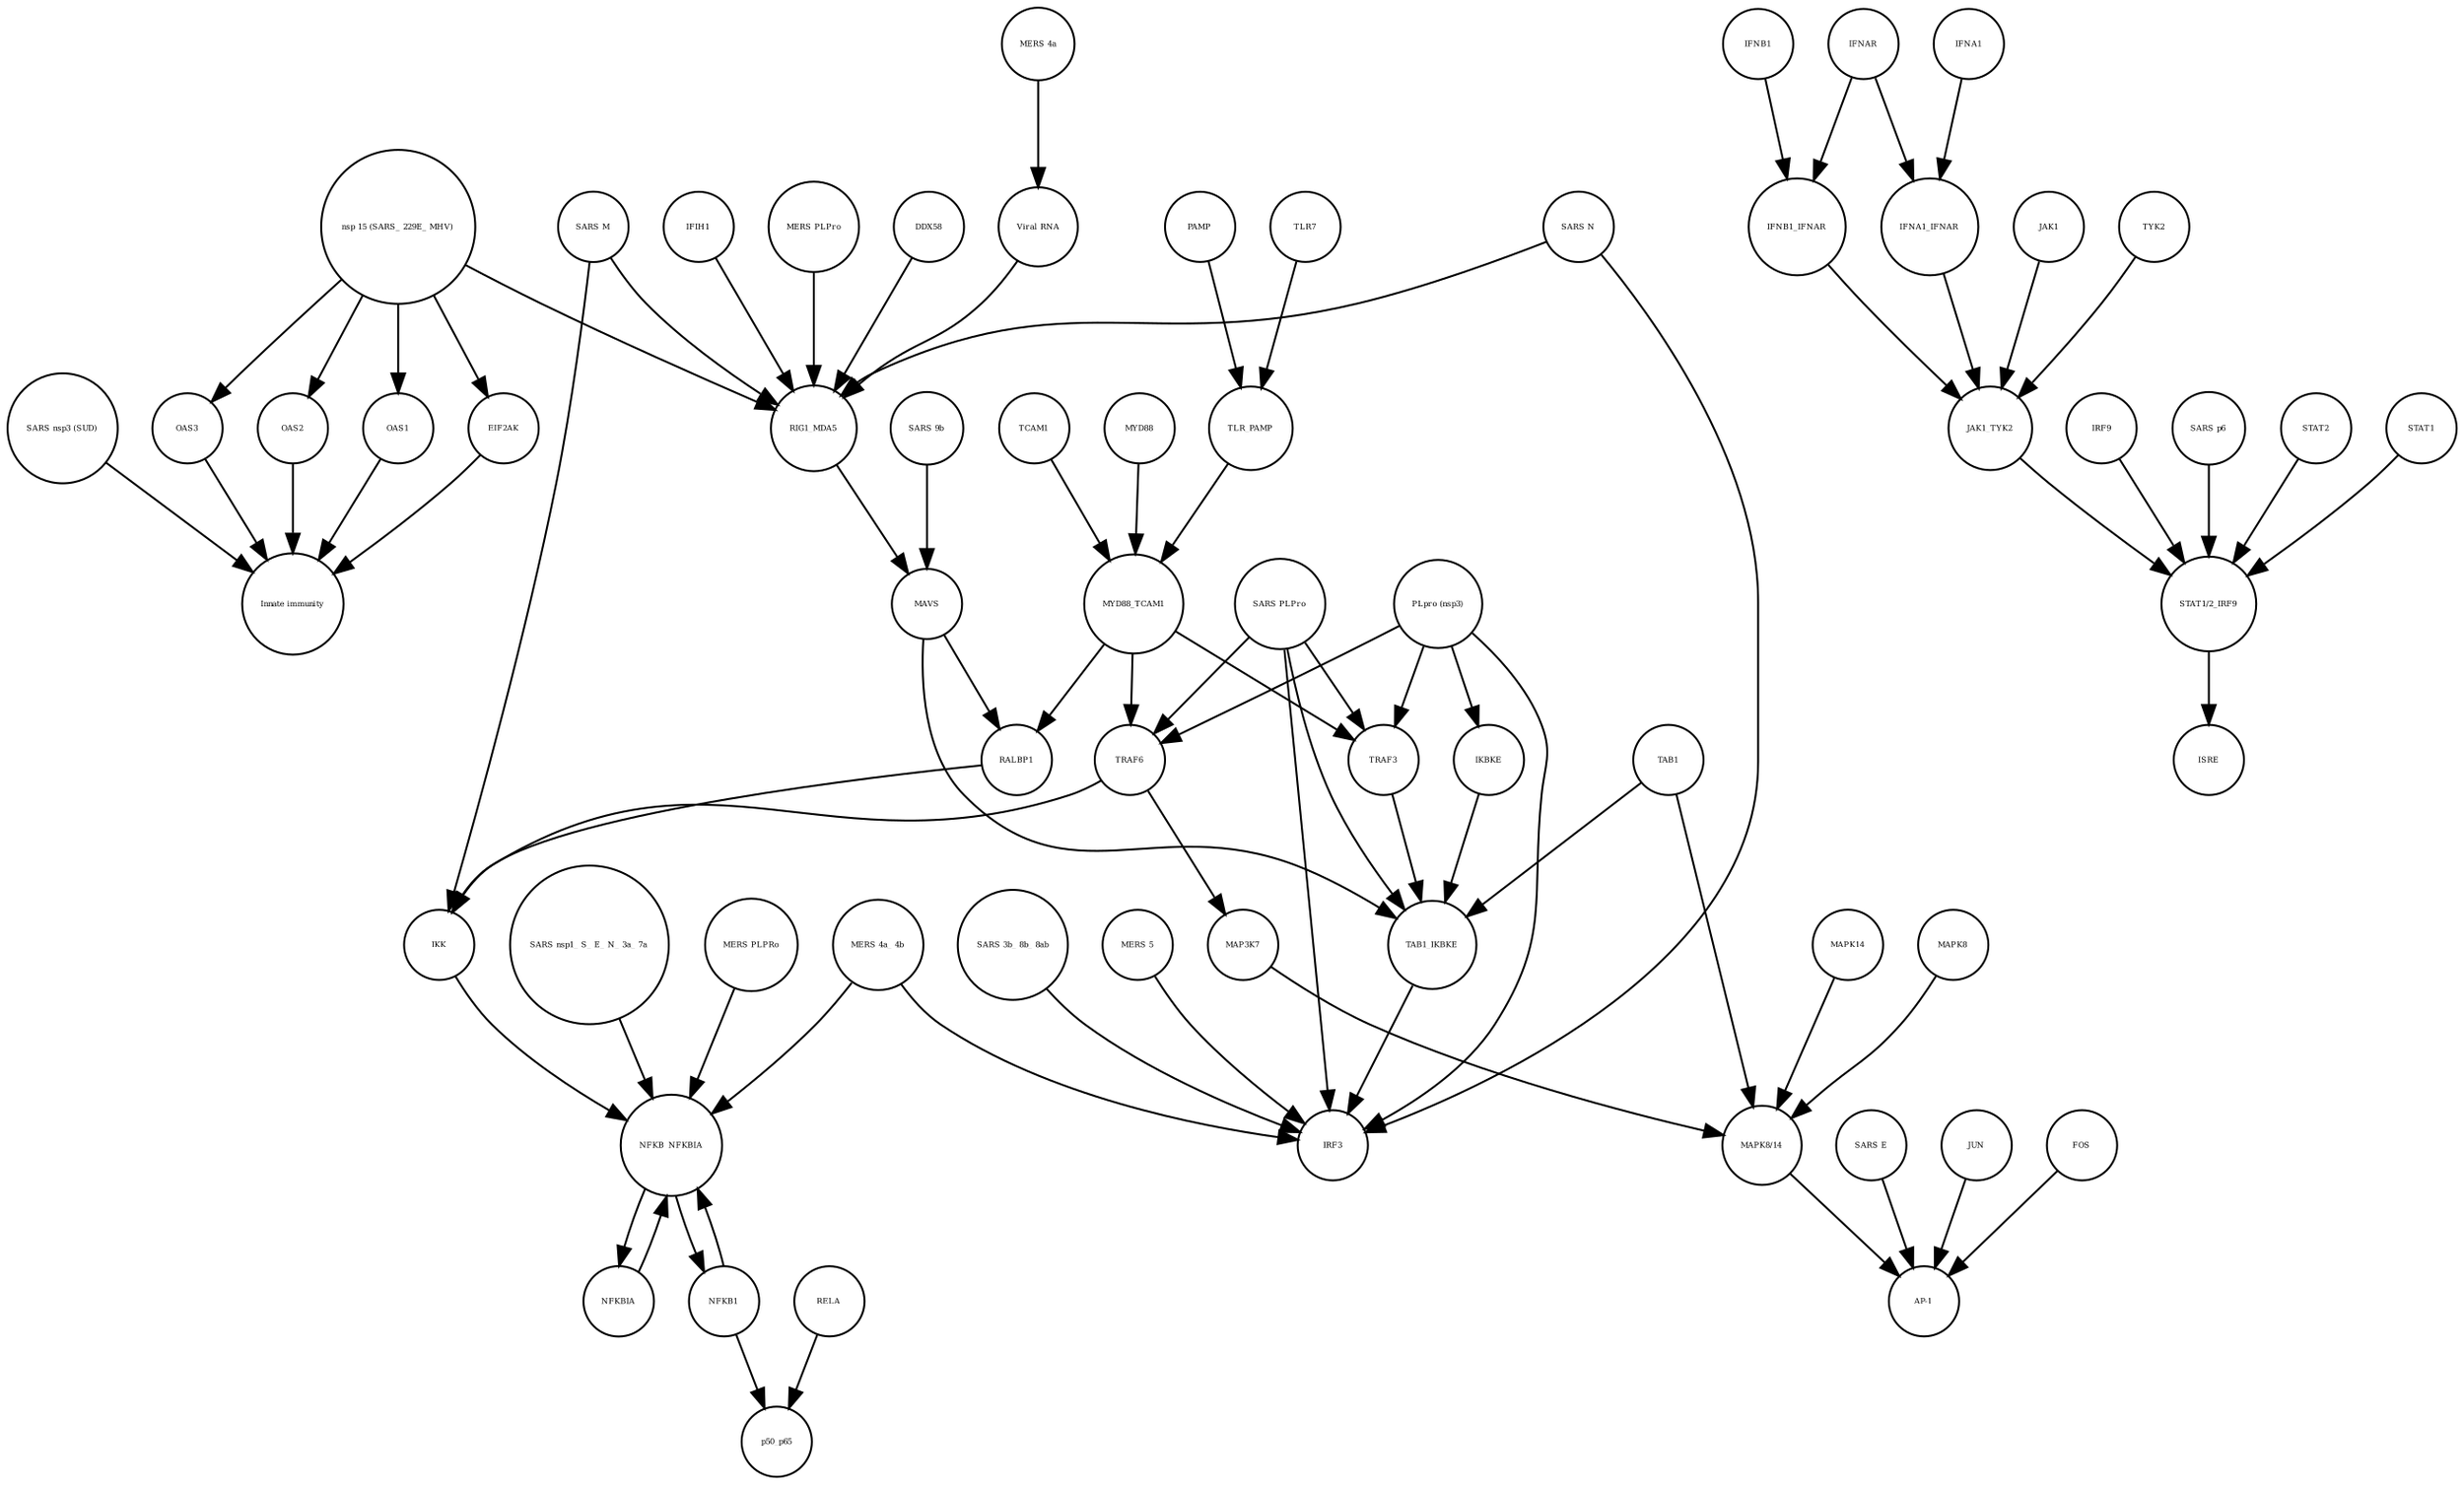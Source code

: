 strict digraph  {
OAS3 [annotation=urn_miriam_pubmed_31226023, bipartite=0, cls=macromolecule, fontsize=4, label=OAS3, shape=circle];
"Innate immunity" [annotation=urn_miriam_pubmed_31226023, bipartite=0, cls=phenotype, fontsize=4, label="Innate immunity", shape=circle];
OAS2 [annotation=urn_miriam_pubmed_31226023, bipartite=0, cls=macromolecule, fontsize=4, label=OAS2, shape=circle];
OAS1 [annotation=urn_miriam_pubmed_31226023, bipartite=0, cls=macromolecule, fontsize=4, label=OAS1, shape=circle];
EIF2AK [annotation=urn_miriam_pubmed_31226023, bipartite=0, cls=macromolecule, fontsize=4, label=EIF2AK, shape=circle];
"SARS nsp3 (SUD)" [annotation=urn_miriam_pubmed_31226023, bipartite=0, cls=macromolecule, fontsize=4, label="SARS nsp3 (SUD)", shape=circle];
"SARS M" [annotation=urn_miriam_pubmed_31226023, bipartite=0, cls=macromolecule, fontsize=4, label="SARS M", shape=circle];
IKBKE [annotation="", bipartite=0, cls=macromolecule, fontsize=4, label=IKBKE, shape=circle];
"AP-1" [annotation="", bipartite=0, cls=complex, fontsize=4, label="AP-1", shape=circle];
"nsp 15 (SARS_ 229E_ MHV)" [annotation=urn_miriam_pubmed_31226023, bipartite=0, cls=macromolecule, fontsize=4, label="nsp 15 (SARS_ 229E_ MHV)", shape=circle];
"SARS E" [annotation=urn_miriam_pubmed_31226023, bipartite=0, cls=macromolecule, fontsize=4, label="SARS E", shape=circle];
"MERS 5" [annotation="", bipartite=0, cls=macromolecule, fontsize=4, label="MERS 5", shape=circle];
TRAF3 [annotation="", bipartite=0, cls=macromolecule, fontsize=4, label=TRAF3, shape=circle];
TLR7 [annotation="", bipartite=0, cls=macromolecule, fontsize=4, label=TLR7, shape=circle];
"MERS 4a" [annotation="", bipartite=0, cls=macromolecule, fontsize=4, label="MERS 4a", shape=circle];
IFNB1 [annotation=urn_miriam_pubmed_24362405, bipartite=0, cls=macromolecule, fontsize=4, label=IFNB1, shape=circle];
"MERS PLPRo" [annotation="", bipartite=0, cls=macromolecule, fontsize=4, label="MERS PLPRo", shape=circle];
DDX58 [annotation="", bipartite=0, cls=macromolecule, fontsize=4, label=DDX58, shape=circle];
"Viral RNA" [annotation="", bipartite=0, cls="simple chemical", fontsize=4, label="Viral RNA", shape=circle];
IFIH1 [annotation="", bipartite=0, cls=macromolecule, fontsize=4, label=IFIH1, shape=circle];
JUN [annotation="", bipartite=0, cls=macromolecule, fontsize=4, label=JUN, shape=circle];
IRF9 [annotation=urn_miriam_pubmed_31226023, bipartite=0, cls=macromolecule, fontsize=4, label=IRF9, shape=circle];
TCAM1 [annotation="", bipartite=0, cls=macromolecule, fontsize=4, label=TCAM1, shape=circle];
"SARS p6" [annotation=urn_miriam_pubmed_31226023, bipartite=0, cls=macromolecule, fontsize=4, label="SARS p6", shape=circle];
IRF3 [annotation="", bipartite=0, cls=macromolecule, fontsize=4, label=IRF3, shape=circle];
TAB1 [annotation="", bipartite=0, cls=macromolecule, fontsize=4, label=TAB1, shape=circle];
"SARS PLPro" [annotation=urn_miriam_pubmed_31226023, bipartite=0, cls=macromolecule, fontsize=4, label="SARS PLPro", shape=circle];
"PLpro (nsp3)" [annotation="", bipartite=0, cls=macromolecule, fontsize=4, label="PLpro (nsp3)", shape=circle];
"SARS nsp1_ S_ E_ N_ 3a_ 7a" [annotation=urn_miriam_pubmed_31226023, bipartite=0, cls=macromolecule, fontsize=4, label="SARS nsp1_ S_ E_ N_ 3a_ 7a", shape=circle];
IFNA1 [annotation="urn_miriam_pubmed_17911435|urn_miriam_pubmed_24362405", bipartite=0, cls=macromolecule, fontsize=4, label=IFNA1, shape=circle];
"STAT1/2_IRF9" [annotation=urn_miriam_pubmed_31226023, bipartite=0, cls=complex, fontsize=4, label="STAT1/2_IRF9", shape=circle];
"SARS 3b_ 8b_ 8ab" [annotation=urn_miriam_pubmed_31226023, bipartite=0, cls=macromolecule, fontsize=4, label="SARS 3b_ 8b_ 8ab", shape=circle];
MAPK8 [annotation="", bipartite=0, cls=macromolecule, fontsize=4, label=MAPK8, shape=circle];
MYD88_TCAM1 [annotation="", bipartite=0, cls=complex, fontsize=4, label=MYD88_TCAM1, shape=circle];
p50_p65 [annotation="", bipartite=0, cls=complex, fontsize=4, label=p50_p65, shape=circle];
"SARS 9b" [annotation=urn_miriam_pubmed_31226023, bipartite=0, cls=macromolecule, fontsize=4, label="SARS 9b", shape=circle];
TLR_PAMP [annotation="", bipartite=0, cls=complex, fontsize=4, label=TLR_PAMP, shape=circle];
RALBP1 [annotation="", bipartite=0, cls=macromolecule, fontsize=4, label=RALBP1, shape=circle];
NFKB_NFKBIA [annotation="", bipartite=0, cls=complex, fontsize=4, label=NFKB_NFKBIA, shape=circle];
MAPK14 [annotation="", bipartite=0, cls=macromolecule, fontsize=4, label=MAPK14, shape=circle];
RELA [annotation="", bipartite=0, cls=macromolecule, fontsize=4, label=RELA, shape=circle];
STAT2 [annotation=urn_miriam_pubmed_31226023, bipartite=0, cls=macromolecule, fontsize=4, label=STAT2, shape=circle];
IFNB1_IFNAR [annotation=urn_miriam_pubmed_31226023, bipartite=0, cls=complex, fontsize=4, label=IFNB1_IFNAR, shape=circle];
MAP3K7 [annotation="", bipartite=0, cls=macromolecule, fontsize=4, label=MAP3K7, shape=circle];
TRAF6 [annotation="", bipartite=0, cls=macromolecule, fontsize=4, label=TRAF6, shape=circle];
"MAPK8/14" [annotation="", bipartite=0, cls=complex, fontsize=4, label="MAPK8/14", shape=circle];
IKK [annotation="", bipartite=0, cls=complex, fontsize=4, label=IKK, shape=circle];
TAB1_IKBKE [annotation="", bipartite=0, cls=complex, fontsize=4, label=TAB1_IKBKE, shape=circle];
RIG1_MDA5 [annotation="", bipartite=0, cls=complex, fontsize=4, label=RIG1_MDA5, shape=circle];
NFKBIA [annotation="", bipartite=0, cls=macromolecule, fontsize=4, label=NFKBIA, shape=circle];
MYD88 [annotation=urn_miriam_pubmed_31226023, bipartite=0, cls=macromolecule, fontsize=4, label=MYD88, shape=circle];
PAMP [annotation="", bipartite=0, cls="simple chemical", fontsize=4, label=PAMP, shape=circle];
JAK1_TYK2 [annotation=urn_miriam_pubmed_31226023, bipartite=0, cls=complex, fontsize=4, label=JAK1_TYK2, shape=circle];
IFNA1_IFNAR [annotation=urn_miriam_pubmed_31226023, bipartite=0, cls=complex, fontsize=4, label=IFNA1_IFNAR, shape=circle];
JAK1 [annotation=urn_miriam_pubmed_31226023, bipartite=0, cls=macromolecule, fontsize=4, label=JAK1, shape=circle];
TYK2 [annotation=urn_miriam_pubmed_31226023, bipartite=0, cls=macromolecule, fontsize=4, label=TYK2, shape=circle];
STAT1 [annotation=urn_miriam_pubmed_31226023, bipartite=0, cls=macromolecule, fontsize=4, label=STAT1, shape=circle];
MAVS [annotation="", bipartite=0, cls=macromolecule, fontsize=4, label=MAVS, shape=circle];
IFNAR [annotation=urn_miriam_pubmed_31226023, bipartite=0, cls=complex, fontsize=4, label=IFNAR, shape=circle];
"SARS N" [annotation="", bipartite=0, cls=macromolecule, fontsize=4, label="SARS N", shape=circle];
"MERS 4a_ 4b" [annotation="", bipartite=0, cls=macromolecule, fontsize=4, label="MERS 4a_ 4b", shape=circle];
ISRE [annotation=urn_miriam_pubmed_31226023, bipartite=0, cls=complex, fontsize=4, label=ISRE, shape=circle];
FOS [annotation="", bipartite=0, cls=macromolecule, fontsize=4, label=FOS, shape=circle];
"MERS PLPro" [annotation="", bipartite=0, cls=macromolecule, fontsize=4, label="MERS PLPro", shape=circle];
NFKB1 [annotation="", bipartite=0, cls=macromolecule, fontsize=4, label=NFKB1, shape=circle];
OAS3 -> "Innate immunity"  [annotation="", interaction_type=stimulation];
OAS2 -> "Innate immunity"  [annotation="", interaction_type=stimulation];
OAS1 -> "Innate immunity"  [annotation="", interaction_type=stimulation];
EIF2AK -> "Innate immunity"  [annotation="", interaction_type=stimulation];
"SARS nsp3 (SUD)" -> "Innate immunity"  [annotation="", interaction_type=inhibition];
"SARS M" -> RIG1_MDA5  [annotation="", interaction_type=inhibition];
"SARS M" -> IKK  [annotation="", interaction_type=inhibition];
IKBKE -> TAB1_IKBKE  [annotation="", interaction_type=production];
"nsp 15 (SARS_ 229E_ MHV)" -> RIG1_MDA5  [annotation="", interaction_type=inhibition];
"nsp 15 (SARS_ 229E_ MHV)" -> EIF2AK  [annotation="", interaction_type=inhibition];
"nsp 15 (SARS_ 229E_ MHV)" -> OAS3  [annotation="", interaction_type=inhibition];
"nsp 15 (SARS_ 229E_ MHV)" -> OAS1  [annotation="", interaction_type=inhibition];
"nsp 15 (SARS_ 229E_ MHV)" -> OAS2  [annotation="", interaction_type=inhibition];
"SARS E" -> "AP-1"  [annotation="", interaction_type=catalysis];
"MERS 5" -> IRF3  [annotation="", interaction_type=inhibition];
TRAF3 -> TAB1_IKBKE  [annotation="", interaction_type=catalysis];
TLR7 -> TLR_PAMP  [annotation="", interaction_type=production];
"MERS 4a" -> "Viral RNA"  [annotation="", interaction_type=inhibition];
IFNB1 -> IFNB1_IFNAR  [annotation="", interaction_type=production];
"MERS PLPRo" -> NFKB_NFKBIA  [annotation="", interaction_type=inhibition];
DDX58 -> RIG1_MDA5  [annotation="", interaction_type=production];
"Viral RNA" -> RIG1_MDA5  [annotation="", interaction_type=catalysis];
IFIH1 -> RIG1_MDA5  [annotation="", interaction_type=production];
JUN -> "AP-1"  [annotation="", interaction_type=production];
IRF9 -> "STAT1/2_IRF9"  [annotation="", interaction_type=production];
TCAM1 -> MYD88_TCAM1  [annotation="", interaction_type=production];
"SARS p6" -> "STAT1/2_IRF9"  [annotation=urn_miriam_pubmed_31226023, interaction_type=inhibition];
TAB1 -> TAB1_IKBKE  [annotation="", interaction_type=production];
TAB1 -> "MAPK8/14"  [annotation="", interaction_type=catalysis];
"SARS PLPro" -> TAB1_IKBKE  [annotation="", interaction_type=inhibition];
"SARS PLPro" -> TRAF6  [annotation=urn_miriam_pubmed_31226023, interaction_type=inhibition];
"SARS PLPro" -> IRF3  [annotation="", interaction_type=inhibition];
"SARS PLPro" -> TRAF3  [annotation="", interaction_type=inhibition];
"PLpro (nsp3)" -> IKBKE  [annotation="", interaction_type=inhibition];
"PLpro (nsp3)" -> TRAF6  [annotation=urn_miriam_pubmed_31226023, interaction_type=inhibition];
"PLpro (nsp3)" -> IRF3  [annotation="", interaction_type=inhibition];
"PLpro (nsp3)" -> TRAF3  [annotation="", interaction_type=inhibition];
"SARS nsp1_ S_ E_ N_ 3a_ 7a" -> NFKB_NFKBIA  [annotation="", interaction_type=catalysis];
IFNA1 -> IFNA1_IFNAR  [annotation="", interaction_type=production];
"STAT1/2_IRF9" -> ISRE  [annotation="", interaction_type=production];
"SARS 3b_ 8b_ 8ab" -> IRF3  [annotation="", interaction_type=inhibition];
MAPK8 -> "MAPK8/14"  [annotation="", interaction_type=production];
MYD88_TCAM1 -> RALBP1  [annotation="", interaction_type=catalysis];
MYD88_TCAM1 -> TRAF6  [annotation=urn_miriam_pubmed_31226023, interaction_type=catalysis];
MYD88_TCAM1 -> TRAF3  [annotation="", interaction_type=catalysis];
"SARS 9b" -> MAVS  [annotation="", interaction_type=inhibition];
TLR_PAMP -> MYD88_TCAM1  [annotation="", interaction_type=catalysis];
RALBP1 -> IKK  [annotation="", interaction_type=catalysis];
NFKB_NFKBIA -> NFKBIA  [annotation="", interaction_type=production];
NFKB_NFKBIA -> NFKB1  [annotation="", interaction_type=production];
MAPK14 -> "MAPK8/14"  [annotation="", interaction_type=production];
RELA -> p50_p65  [annotation="", interaction_type=production];
STAT2 -> "STAT1/2_IRF9"  [annotation="", interaction_type=production];
IFNB1_IFNAR -> JAK1_TYK2  [annotation=urn_miriam_pubmed_31226023, interaction_type=catalysis];
MAP3K7 -> "MAPK8/14"  [annotation="", interaction_type=catalysis];
TRAF6 -> IKK  [annotation="", interaction_type=catalysis];
TRAF6 -> MAP3K7  [annotation="", interaction_type=catalysis];
"MAPK8/14" -> "AP-1"  [annotation="", interaction_type=catalysis];
IKK -> NFKB_NFKBIA  [annotation="", interaction_type=inhibition];
TAB1_IKBKE -> IRF3  [annotation="", interaction_type=catalysis];
RIG1_MDA5 -> MAVS  [annotation="", interaction_type=catalysis];
NFKBIA -> NFKB_NFKBIA  [annotation="", interaction_type=production];
MYD88 -> MYD88_TCAM1  [annotation="", interaction_type=production];
PAMP -> TLR_PAMP  [annotation="", interaction_type=production];
JAK1_TYK2 -> "STAT1/2_IRF9"  [annotation=urn_miriam_pubmed_31226023, interaction_type=catalysis];
IFNA1_IFNAR -> JAK1_TYK2  [annotation=urn_miriam_pubmed_31226023, interaction_type=catalysis];
JAK1 -> JAK1_TYK2  [annotation="", interaction_type=production];
TYK2 -> JAK1_TYK2  [annotation="", interaction_type=production];
STAT1 -> "STAT1/2_IRF9"  [annotation="", interaction_type=production];
MAVS -> TAB1_IKBKE  [annotation="", interaction_type=catalysis];
MAVS -> RALBP1  [annotation="", interaction_type=catalysis];
IFNAR -> IFNB1_IFNAR  [annotation="", interaction_type=production];
IFNAR -> IFNA1_IFNAR  [annotation="", interaction_type=production];
"SARS N" -> IRF3  [annotation="", interaction_type=inhibition];
"SARS N" -> RIG1_MDA5  [annotation="", interaction_type=inhibition];
"MERS 4a_ 4b" -> IRF3  [annotation="", interaction_type=inhibition];
"MERS 4a_ 4b" -> NFKB_NFKBIA  [annotation="", interaction_type=inhibition];
FOS -> "AP-1"  [annotation="", interaction_type=production];
"MERS PLPro" -> RIG1_MDA5  [annotation="", interaction_type=inhibition];
NFKB1 -> p50_p65  [annotation="", interaction_type=production];
NFKB1 -> NFKB_NFKBIA  [annotation="", interaction_type=production];
}
